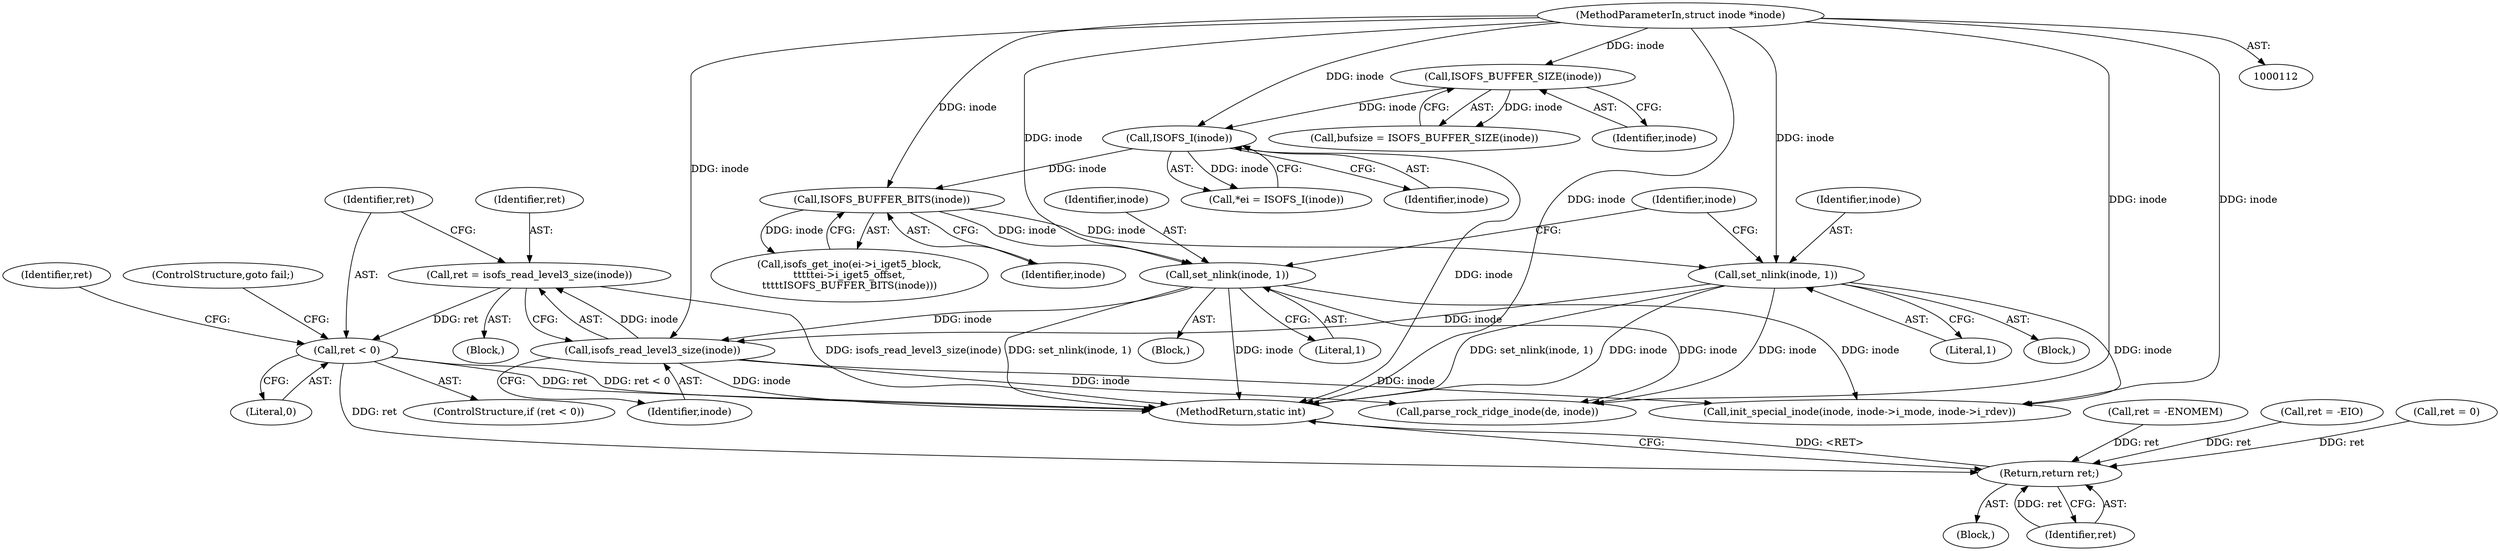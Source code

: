 digraph "0_linux_410dd3cf4c9b36f27ed4542ee18b1af5e68645a4_0@API" {
"1000406" [label="(Call,ret = isofs_read_level3_size(inode))"];
"1000408" [label="(Call,isofs_read_level3_size(inode))"];
"1000345" [label="(Call,set_nlink(inode, 1))"];
"1000271" [label="(Call,ISOFS_BUFFER_BITS(inode))"];
"1000152" [label="(Call,ISOFS_I(inode))"];
"1000129" [label="(Call,ISOFS_BUFFER_SIZE(inode))"];
"1000113" [label="(MethodParameterIn,struct inode *inode)"];
"1000313" [label="(Call,set_nlink(inode, 1))"];
"1000411" [label="(Call,ret < 0)"];
"1000720" [label="(Return,return ret;)"];
"1000130" [label="(Identifier,inode)"];
"1000410" [label="(ControlStructure,if (ret < 0))"];
"1000405" [label="(Block,)"];
"1000315" [label="(Literal,1)"];
"1000114" [label="(Block,)"];
"1000347" [label="(Literal,1)"];
"1000264" [label="(Call,isofs_get_ino(ei->i_iget5_block,\n\t\t\t\t\tei->i_iget5_offset,\n\t\t\t\t\tISOFS_BUFFER_BITS(inode)))"];
"1000551" [label="(Call,parse_rock_ridge_inode(de, inode))"];
"1000127" [label="(Call,bufsize = ISOFS_BUFFER_SIZE(inode))"];
"1000413" [label="(Literal,0)"];
"1000113" [label="(MethodParameterIn,struct inode *inode)"];
"1000407" [label="(Identifier,ret)"];
"1000129" [label="(Call,ISOFS_BUFFER_SIZE(inode))"];
"1000411" [label="(Call,ret < 0)"];
"1000346" [label="(Identifier,inode)"];
"1000408" [label="(Call,isofs_read_level3_size(inode))"];
"1000152" [label="(Call,ISOFS_I(inode))"];
"1000150" [label="(Call,*ei = ISOFS_I(inode))"];
"1000406" [label="(Call,ret = isofs_read_level3_size(inode))"];
"1000345" [label="(Call,set_nlink(inode, 1))"];
"1000272" [label="(Identifier,inode)"];
"1000287" [label="(Block,)"];
"1000721" [label="(Identifier,ret)"];
"1000350" [label="(Identifier,inode)"];
"1000725" [label="(MethodReturn,static int)"];
"1000313" [label="(Call,set_nlink(inode, 1))"];
"1000317" [label="(Block,)"];
"1000218" [label="(Call,ret = -ENOMEM)"];
"1000414" [label="(ControlStructure,goto fail;)"];
"1000271" [label="(Call,ISOFS_BUFFER_BITS(inode))"];
"1000720" [label="(Return,return ret;)"];
"1000155" [label="(Call,ret = -EIO)"];
"1000702" [label="(Call,init_special_inode(inode, inode->i_mode, inode->i_rdev))"];
"1000416" [label="(Identifier,ret)"];
"1000412" [label="(Identifier,ret)"];
"1000409" [label="(Identifier,inode)"];
"1000314" [label="(Identifier,inode)"];
"1000710" [label="(Call,ret = 0)"];
"1000153" [label="(Identifier,inode)"];
"1000406" -> "1000405"  [label="AST: "];
"1000406" -> "1000408"  [label="CFG: "];
"1000407" -> "1000406"  [label="AST: "];
"1000408" -> "1000406"  [label="AST: "];
"1000412" -> "1000406"  [label="CFG: "];
"1000406" -> "1000725"  [label="DDG: isofs_read_level3_size(inode)"];
"1000408" -> "1000406"  [label="DDG: inode"];
"1000406" -> "1000411"  [label="DDG: ret"];
"1000408" -> "1000409"  [label="CFG: "];
"1000409" -> "1000408"  [label="AST: "];
"1000408" -> "1000725"  [label="DDG: inode"];
"1000345" -> "1000408"  [label="DDG: inode"];
"1000313" -> "1000408"  [label="DDG: inode"];
"1000113" -> "1000408"  [label="DDG: inode"];
"1000408" -> "1000551"  [label="DDG: inode"];
"1000408" -> "1000702"  [label="DDG: inode"];
"1000345" -> "1000317"  [label="AST: "];
"1000345" -> "1000347"  [label="CFG: "];
"1000346" -> "1000345"  [label="AST: "];
"1000347" -> "1000345"  [label="AST: "];
"1000350" -> "1000345"  [label="CFG: "];
"1000345" -> "1000725"  [label="DDG: inode"];
"1000345" -> "1000725"  [label="DDG: set_nlink(inode, 1)"];
"1000271" -> "1000345"  [label="DDG: inode"];
"1000113" -> "1000345"  [label="DDG: inode"];
"1000345" -> "1000551"  [label="DDG: inode"];
"1000345" -> "1000702"  [label="DDG: inode"];
"1000271" -> "1000264"  [label="AST: "];
"1000271" -> "1000272"  [label="CFG: "];
"1000272" -> "1000271"  [label="AST: "];
"1000264" -> "1000271"  [label="CFG: "];
"1000271" -> "1000264"  [label="DDG: inode"];
"1000152" -> "1000271"  [label="DDG: inode"];
"1000113" -> "1000271"  [label="DDG: inode"];
"1000271" -> "1000313"  [label="DDG: inode"];
"1000152" -> "1000150"  [label="AST: "];
"1000152" -> "1000153"  [label="CFG: "];
"1000153" -> "1000152"  [label="AST: "];
"1000150" -> "1000152"  [label="CFG: "];
"1000152" -> "1000725"  [label="DDG: inode"];
"1000152" -> "1000150"  [label="DDG: inode"];
"1000129" -> "1000152"  [label="DDG: inode"];
"1000113" -> "1000152"  [label="DDG: inode"];
"1000129" -> "1000127"  [label="AST: "];
"1000129" -> "1000130"  [label="CFG: "];
"1000130" -> "1000129"  [label="AST: "];
"1000127" -> "1000129"  [label="CFG: "];
"1000129" -> "1000127"  [label="DDG: inode"];
"1000113" -> "1000129"  [label="DDG: inode"];
"1000113" -> "1000112"  [label="AST: "];
"1000113" -> "1000725"  [label="DDG: inode"];
"1000113" -> "1000313"  [label="DDG: inode"];
"1000113" -> "1000551"  [label="DDG: inode"];
"1000113" -> "1000702"  [label="DDG: inode"];
"1000313" -> "1000287"  [label="AST: "];
"1000313" -> "1000315"  [label="CFG: "];
"1000314" -> "1000313"  [label="AST: "];
"1000315" -> "1000313"  [label="AST: "];
"1000350" -> "1000313"  [label="CFG: "];
"1000313" -> "1000725"  [label="DDG: set_nlink(inode, 1)"];
"1000313" -> "1000725"  [label="DDG: inode"];
"1000313" -> "1000551"  [label="DDG: inode"];
"1000313" -> "1000702"  [label="DDG: inode"];
"1000411" -> "1000410"  [label="AST: "];
"1000411" -> "1000413"  [label="CFG: "];
"1000412" -> "1000411"  [label="AST: "];
"1000413" -> "1000411"  [label="AST: "];
"1000414" -> "1000411"  [label="CFG: "];
"1000416" -> "1000411"  [label="CFG: "];
"1000411" -> "1000725"  [label="DDG: ret < 0"];
"1000411" -> "1000725"  [label="DDG: ret"];
"1000411" -> "1000720"  [label="DDG: ret"];
"1000720" -> "1000114"  [label="AST: "];
"1000720" -> "1000721"  [label="CFG: "];
"1000721" -> "1000720"  [label="AST: "];
"1000725" -> "1000720"  [label="CFG: "];
"1000720" -> "1000725"  [label="DDG: <RET>"];
"1000721" -> "1000720"  [label="DDG: ret"];
"1000710" -> "1000720"  [label="DDG: ret"];
"1000218" -> "1000720"  [label="DDG: ret"];
"1000155" -> "1000720"  [label="DDG: ret"];
}
